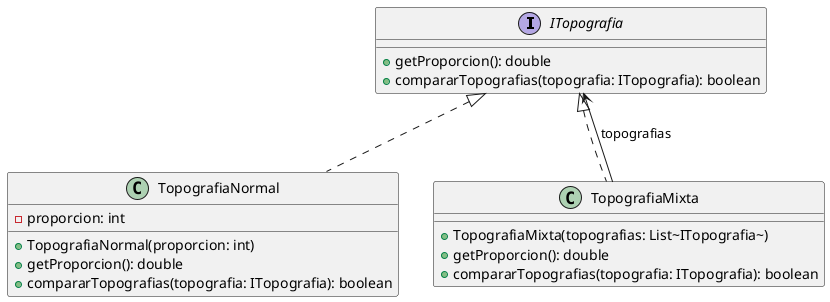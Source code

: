@startuml
    interface ITopografia {
        +getProporcion(): double
        +compararTopografias(topografia: ITopografia): boolean
    }


    class TopografiaNormal {
        -proporcion: int
        +TopografiaNormal(proporcion: int)
        +getProporcion(): double
        +compararTopografias(topografia: ITopografia): boolean
    }


    class TopografiaMixta {
        +TopografiaMixta(topografias: List~ITopografia~)
        +getProporcion(): double
        +compararTopografias(topografia: ITopografia): boolean
    }


    ITopografia <|.. TopografiaNormal
    ITopografia <|.. TopografiaMixta

    TopografiaMixta --> ITopografia : "topografias"
@enduml
